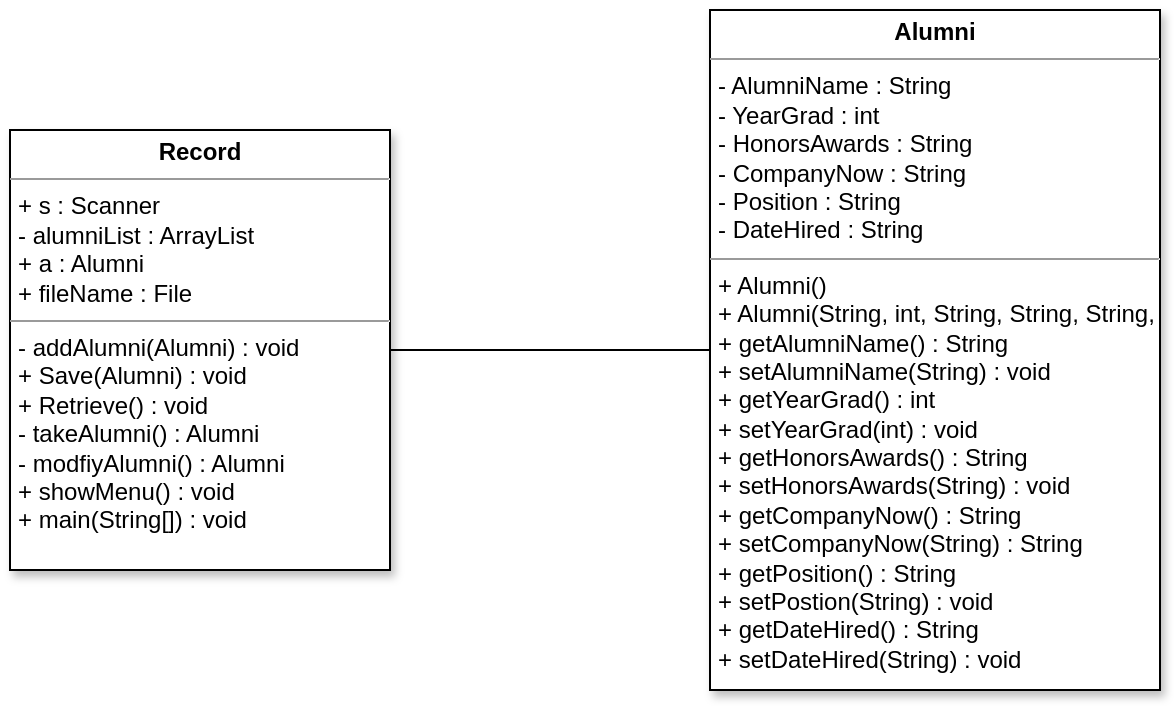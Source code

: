 <mxfile version="17.1.3" type="device"><diagram id="Y90El7an_mhh0wuZoL0b" name="Page-1"><mxGraphModel dx="2224" dy="876" grid="1" gridSize="10" guides="1" tooltips="1" connect="1" arrows="1" fold="1" page="1" pageScale="1" pageWidth="1100" pageHeight="850" math="0" shadow="0"><root><mxCell id="0"/><mxCell id="1" parent="0"/><mxCell id="bqmIkXrHO9fI1LrmU-V9-4" style="edgeStyle=orthogonalEdgeStyle;rounded=0;orthogonalLoop=1;jettySize=auto;html=1;entryX=1;entryY=0.5;entryDx=0;entryDy=0;endArrow=none;endFill=0;" edge="1" parent="1" source="1INU0DKCFm967ZDYweoz-5" target="1INU0DKCFm967ZDYweoz-7"><mxGeometry relative="1" as="geometry"/></mxCell><mxCell id="1INU0DKCFm967ZDYweoz-5" value="&lt;p style=&quot;margin: 4px 0px 0px ; text-align: center&quot;&gt;&lt;b&gt;Alumni&lt;/b&gt;&lt;/p&gt;&lt;hr size=&quot;1&quot;&gt;&lt;p style=&quot;margin: 0px ; margin-left: 4px&quot;&gt;- AlumniName : String&lt;/p&gt;&lt;p style=&quot;margin: 0px ; margin-left: 4px&quot;&gt;&lt;span&gt;- YearGrad : int&lt;/span&gt;&lt;/p&gt;&lt;p style=&quot;margin: 0px ; margin-left: 4px&quot;&gt;&lt;span&gt;- HonorsAwards : String&lt;/span&gt;&lt;/p&gt;&lt;p style=&quot;margin: 0px ; margin-left: 4px&quot;&gt;&lt;span&gt;- CompanyNow : String&lt;/span&gt;&lt;/p&gt;&lt;p style=&quot;margin: 0px ; margin-left: 4px&quot;&gt;&lt;span&gt;- Position : String&lt;/span&gt;&lt;/p&gt;&lt;p style=&quot;margin: 0px ; margin-left: 4px&quot;&gt;&lt;span&gt;- DateHired : String&lt;/span&gt;&lt;/p&gt;&lt;hr size=&quot;1&quot;&gt;&lt;p style=&quot;margin: 0px ; margin-left: 4px&quot;&gt;+ Alumni()&lt;/p&gt;&lt;p style=&quot;margin: 0px ; margin-left: 4px&quot;&gt;+ Alumni(String, int, String, String, String, String)&lt;/p&gt;&lt;p style=&quot;margin: 0px ; margin-left: 4px&quot;&gt;+ getAlumniName() : String&lt;/p&gt;&lt;p style=&quot;margin: 0px ; margin-left: 4px&quot;&gt;+ setAlumniName(String) : void&lt;/p&gt;&lt;p style=&quot;margin: 0px ; margin-left: 4px&quot;&gt;+ getYearGrad() : int&lt;/p&gt;&lt;p style=&quot;margin: 0px ; margin-left: 4px&quot;&gt;+ setYearGrad(int) : void&lt;/p&gt;&lt;p style=&quot;margin: 0px ; margin-left: 4px&quot;&gt;+ getHonorsAwards() : String&lt;/p&gt;&lt;p style=&quot;margin: 0px ; margin-left: 4px&quot;&gt;+ setHonorsAwards(String) : void&lt;/p&gt;&lt;p style=&quot;margin: 0px ; margin-left: 4px&quot;&gt;+ getCompanyNow() : String&lt;/p&gt;&lt;p style=&quot;margin: 0px ; margin-left: 4px&quot;&gt;+ setCompanyNow(String) : String&lt;/p&gt;&lt;p style=&quot;margin: 0px ; margin-left: 4px&quot;&gt;+ getPosition() : String&lt;/p&gt;&lt;p style=&quot;margin: 0px ; margin-left: 4px&quot;&gt;+ setPostion(String) : void&lt;/p&gt;&lt;p style=&quot;margin: 0px ; margin-left: 4px&quot;&gt;+ getDateHired() : String&lt;/p&gt;&lt;p style=&quot;margin: 0px ; margin-left: 4px&quot;&gt;+ setDateHired(String) : void&lt;/p&gt;" style="verticalAlign=top;align=left;overflow=fill;fontSize=12;fontFamily=Helvetica;html=1;strokeWidth=1;rounded=0;shadow=1;" parent="1" vertex="1"><mxGeometry x="530" y="80" width="225" height="340" as="geometry"/></mxCell><mxCell id="1INU0DKCFm967ZDYweoz-7" value="&lt;p style=&quot;margin: 0px ; margin-top: 4px ; text-align: center&quot;&gt;&lt;b&gt;Record&lt;/b&gt;&lt;/p&gt;&lt;hr size=&quot;1&quot;&gt;&lt;p style=&quot;margin: 0px ; margin-left: 4px&quot;&gt;+ s : Scanner&lt;/p&gt;&lt;p style=&quot;margin: 0px ; margin-left: 4px&quot;&gt;&lt;span&gt;- alumniList : ArrayList&lt;/span&gt;&lt;/p&gt;&lt;p style=&quot;margin: 0px ; margin-left: 4px&quot;&gt;&lt;span&gt;+ a : Alumni&lt;/span&gt;&lt;/p&gt;&lt;p style=&quot;margin: 0px ; margin-left: 4px&quot;&gt;+ fileName : File&lt;/p&gt;&lt;hr size=&quot;1&quot;&gt;&lt;p style=&quot;margin: 0px ; margin-left: 4px&quot;&gt;- addAlumni(Alumni) : void&lt;/p&gt;&lt;p style=&quot;margin: 0px ; margin-left: 4px&quot;&gt;+ Save(Alumni) : void&lt;/p&gt;&lt;p style=&quot;margin: 0px ; margin-left: 4px&quot;&gt;+ Retrieve() : void&lt;/p&gt;&lt;p style=&quot;margin: 0px ; margin-left: 4px&quot;&gt;- takeAlumni() : Alumni&lt;/p&gt;&lt;p style=&quot;margin: 0px ; margin-left: 4px&quot;&gt;- modfiyAlumni() : Alumni&lt;/p&gt;&lt;p style=&quot;margin: 0px ; margin-left: 4px&quot;&gt;+ showMenu() : void&lt;/p&gt;&lt;p style=&quot;margin: 0px ; margin-left: 4px&quot;&gt;+ main(String[]) : void&lt;/p&gt;" style="verticalAlign=top;align=left;overflow=fill;fontSize=12;fontFamily=Helvetica;html=1;strokeWidth=1;rounded=0;shadow=1;" parent="1" vertex="1"><mxGeometry x="180" y="140" width="190" height="220" as="geometry"/></mxCell></root></mxGraphModel></diagram></mxfile>
